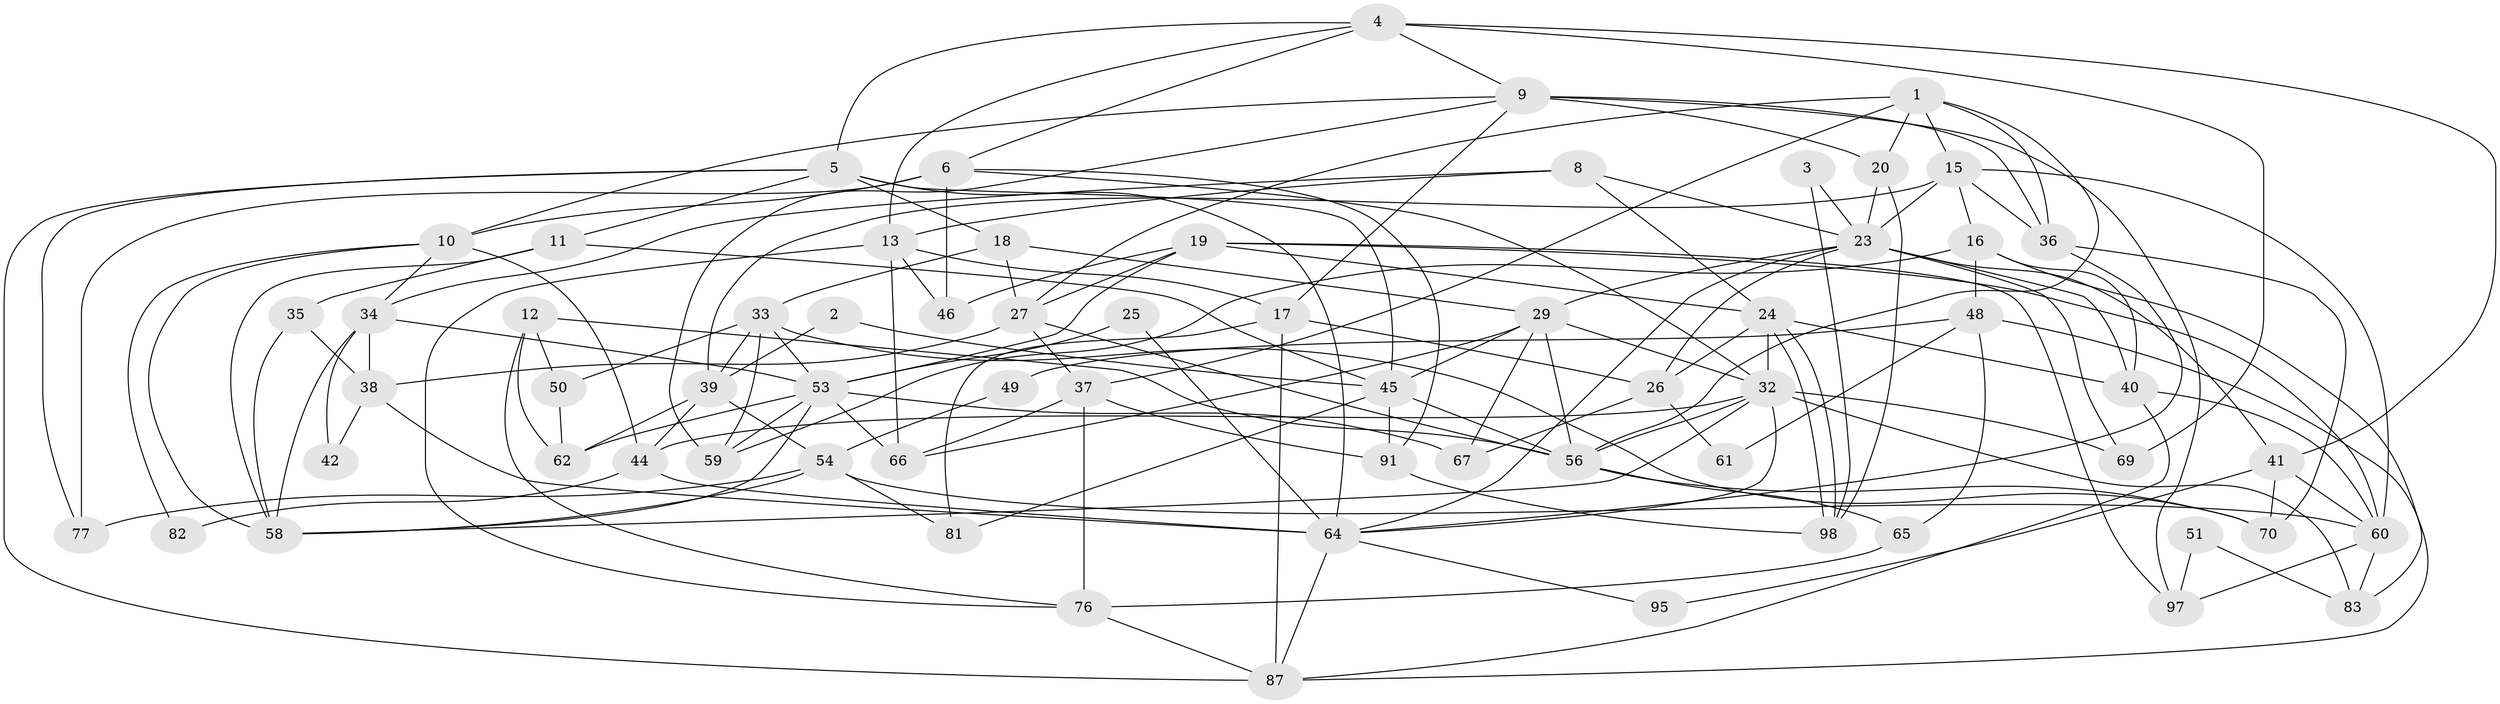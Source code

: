 // original degree distribution, {5: 0.21, 2: 0.11, 8: 0.01, 6: 0.06, 3: 0.24, 4: 0.34, 7: 0.03}
// Generated by graph-tools (version 1.1) at 2025/42/03/06/25 10:42:01]
// undirected, 66 vertices, 161 edges
graph export_dot {
graph [start="1"]
  node [color=gray90,style=filled];
  1 [super="+7"];
  2;
  3;
  4 [super="+21"];
  5 [super="+14"];
  6 [super="+99"];
  8 [super="+100"];
  9 [super="+22"];
  10 [super="+92"];
  11 [super="+63"];
  12 [super="+84"];
  13 [super="+71"];
  15 [super="+47"];
  16 [super="+93"];
  17 [super="+72"];
  18;
  19 [super="+55"];
  20;
  23 [super="+30"];
  24 [super="+31"];
  25;
  26 [super="+73"];
  27 [super="+28"];
  29 [super="+52"];
  32 [super="+68"];
  33 [super="+80"];
  34 [super="+43"];
  35;
  36;
  37 [super="+96"];
  38 [super="+57"];
  39 [super="+90"];
  40 [super="+94"];
  41;
  42;
  44;
  45 [super="+74"];
  46;
  48;
  49;
  50;
  51;
  53 [super="+88"];
  54 [super="+79"];
  56 [super="+85"];
  58 [super="+75"];
  59;
  60 [super="+78"];
  61;
  62;
  64 [super="+86"];
  65;
  66;
  67;
  69;
  70;
  76;
  77;
  81;
  82;
  83;
  87 [super="+89"];
  91;
  95;
  97;
  98;
  1 -- 27;
  1 -- 36;
  1 -- 20;
  1 -- 15;
  1 -- 37;
  1 -- 56;
  2 -- 45;
  2 -- 39;
  3 -- 98;
  3 -- 23;
  4 -- 41;
  4 -- 6;
  4 -- 9;
  4 -- 13;
  4 -- 69;
  4 -- 5;
  5 -- 45;
  5 -- 18 [weight=2];
  5 -- 77;
  5 -- 87;
  5 -- 11;
  5 -- 64;
  6 -- 32;
  6 -- 77;
  6 -- 91;
  6 -- 46;
  6 -- 10;
  8 -- 24;
  8 -- 34;
  8 -- 13;
  8 -- 23;
  9 -- 20;
  9 -- 36;
  9 -- 17;
  9 -- 97;
  9 -- 10;
  9 -- 59;
  10 -- 34;
  10 -- 44;
  10 -- 82;
  10 -- 58;
  11 -- 45;
  11 -- 35;
  11 -- 58;
  12 -- 50;
  12 -- 62;
  12 -- 76;
  12 -- 56;
  13 -- 66;
  13 -- 76;
  13 -- 46;
  13 -- 17;
  15 -- 39;
  15 -- 60;
  15 -- 23;
  15 -- 16;
  15 -- 36;
  16 -- 83;
  16 -- 40;
  16 -- 48;
  16 -- 59;
  17 -- 81;
  17 -- 26;
  17 -- 87;
  18 -- 27;
  18 -- 33 [weight=2];
  18 -- 29;
  19 -- 46;
  19 -- 97;
  19 -- 53;
  19 -- 60;
  19 -- 24;
  19 -- 27;
  20 -- 98;
  20 -- 23;
  23 -- 64;
  23 -- 40;
  23 -- 69;
  23 -- 41;
  23 -- 26;
  23 -- 29;
  24 -- 98;
  24 -- 98;
  24 -- 40;
  24 -- 32;
  24 -- 26;
  25 -- 64;
  25 -- 53;
  26 -- 67;
  26 -- 61;
  27 -- 37;
  27 -- 38;
  27 -- 56;
  29 -- 66;
  29 -- 67;
  29 -- 45;
  29 -- 56;
  29 -- 32;
  32 -- 69;
  32 -- 58;
  32 -- 64;
  32 -- 83;
  32 -- 44;
  32 -- 56;
  33 -- 70;
  33 -- 39;
  33 -- 50;
  33 -- 59;
  33 -- 53;
  34 -- 42 [weight=2];
  34 -- 58;
  34 -- 53;
  34 -- 38;
  35 -- 38;
  35 -- 58;
  36 -- 64;
  36 -- 70;
  37 -- 76;
  37 -- 66;
  37 -- 91;
  38 -- 42;
  38 -- 64;
  39 -- 54;
  39 -- 44;
  39 -- 62;
  40 -- 60;
  40 -- 87;
  41 -- 70;
  41 -- 95;
  41 -- 60;
  44 -- 64;
  44 -- 82;
  45 -- 56;
  45 -- 81;
  45 -- 91;
  48 -- 87;
  48 -- 49;
  48 -- 61;
  48 -- 65;
  49 -- 54;
  50 -- 62;
  51 -- 83;
  51 -- 97;
  53 -- 67;
  53 -- 66;
  53 -- 62;
  53 -- 59;
  53 -- 58;
  54 -- 60;
  54 -- 77;
  54 -- 81;
  54 -- 58;
  56 -- 65;
  56 -- 70;
  60 -- 83;
  60 -- 97;
  64 -- 95;
  64 -- 87;
  65 -- 76;
  76 -- 87;
  91 -- 98;
}
